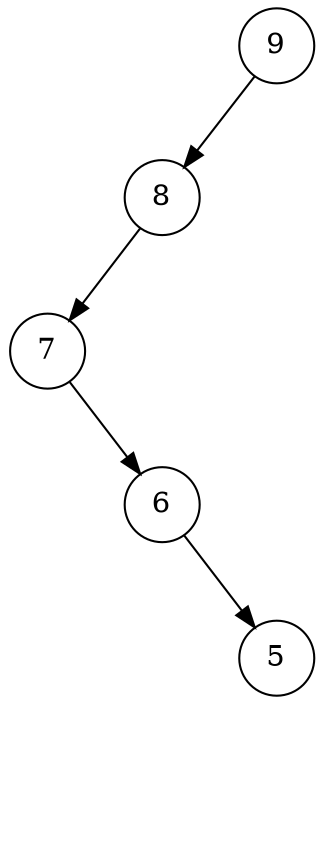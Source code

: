 digraph G {
44 [shape=circle, label="9"];
44->45;
_n2 [shape=circle, label="#", style=invis];
44->_n2 [style=invis, weight=10];
45 [shape=circle, label="8"];
45->47;
_n4 [shape=circle, label="#", style=invis];
45->_n4 [style=invis, weight=10];
47 [shape=circle, label="7"];
_n6 [shape=circle, label="#", style=invis];
47->_n6 [style=invis, weight=10];
47->52;
52 [shape=circle, label="6"];
_n8 [shape=circle, label="#", style=invis];
52->_n8 [style=invis, weight=10];
52->62;
62 [shape=circle, label="5"];
_n10 [shape=circle, label="#", style=invis];
62->_n10 [style=invis, weight=10];
}
